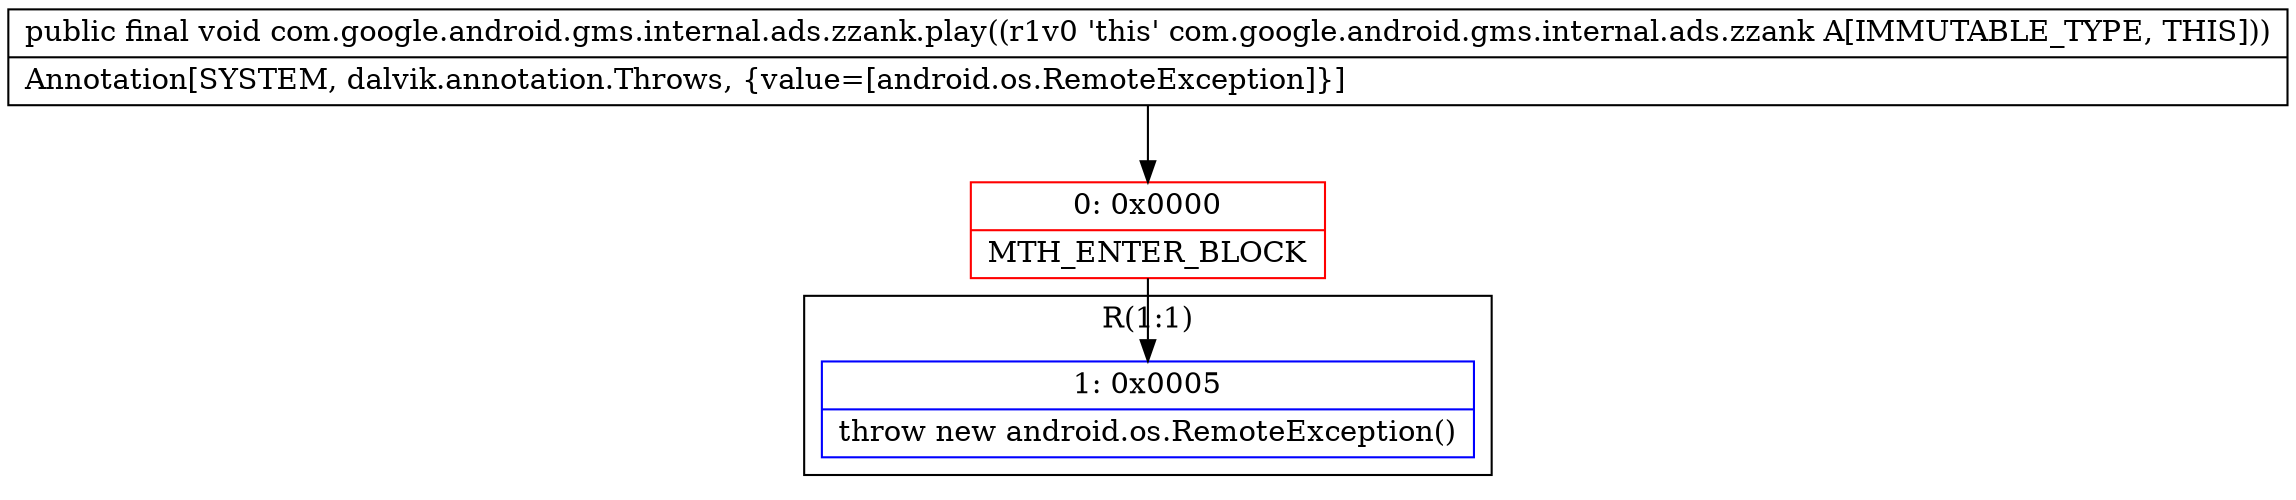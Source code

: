 digraph "CFG forcom.google.android.gms.internal.ads.zzank.play()V" {
subgraph cluster_Region_192369592 {
label = "R(1:1)";
node [shape=record,color=blue];
Node_1 [shape=record,label="{1\:\ 0x0005|throw new android.os.RemoteException()\l}"];
}
Node_0 [shape=record,color=red,label="{0\:\ 0x0000|MTH_ENTER_BLOCK\l}"];
MethodNode[shape=record,label="{public final void com.google.android.gms.internal.ads.zzank.play((r1v0 'this' com.google.android.gms.internal.ads.zzank A[IMMUTABLE_TYPE, THIS]))  | Annotation[SYSTEM, dalvik.annotation.Throws, \{value=[android.os.RemoteException]\}]\l}"];
MethodNode -> Node_0;
Node_0 -> Node_1;
}

